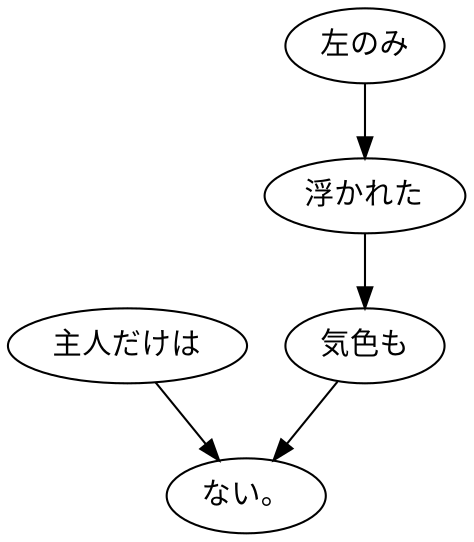 digraph graph1012 {
	node0 [label="主人だけは"];
	node1 [label="左のみ"];
	node2 [label="浮かれた"];
	node3 [label="気色も"];
	node4 [label="ない。"];
	node0 -> node4;
	node1 -> node2;
	node2 -> node3;
	node3 -> node4;
}
